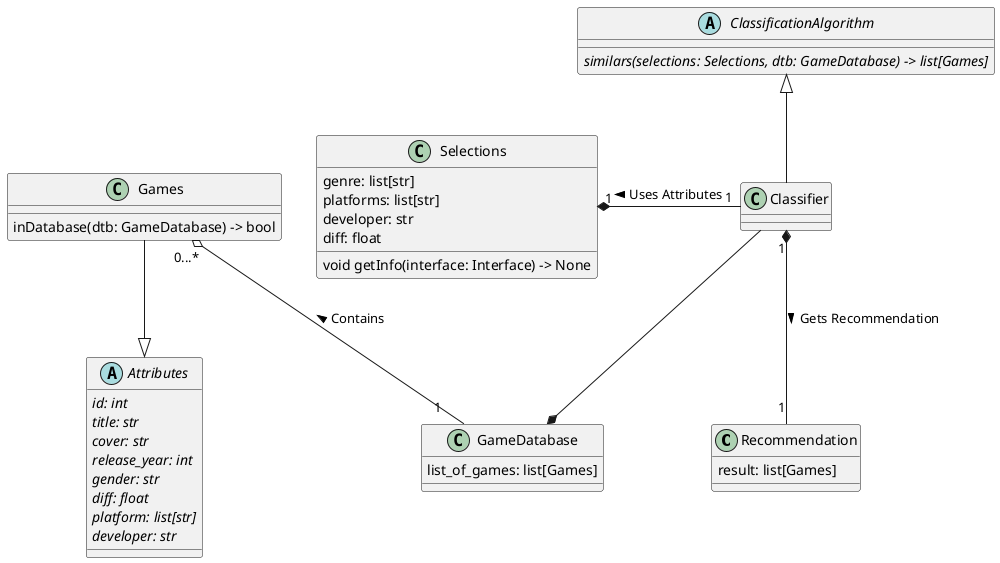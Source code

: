 @startuml ClassDiagram

'Definition of classes

'Recommendation will hold the final games shown to the user
class "Recommendation" as Rec {
    'This list of games are the ones used in the graphic interface 
    result: list[Games]
}

'This class will get the acces to all the information of our database
'Which will be accesed by an API and is in the JSON format
class "GameDatabase" as Dtb {
    list_of_games: list[Games] 
}

'Classifier will be the class in which everything materializes and gather
'the steps done by the other classes
class Classifier {
}

'Selections will get and hold the information that the user inputs
class Selections {
    genre: list[str]
    platforms: list[str]
    developer: str
    diff: float
    void getInfo(interface: Interface) -> None
}

'abstract class to define the method used to classify the information
'and get the final result shown to the user
abstract class "ClassificationAlgorithm" as Knn{
    {abstract} similars(selections: Selections, dtb: GameDatabase) -> list[Games]
}

abstract class Attributes {
    {abstract} id: int
    {abstract} title: str
    {abstract} cover: str
    {abstract} release_year: int
    {abstract} gender: str
    {abstract} diff: float
    {abstract} platform: list[str]
    {abstract} developer: str

}
class Games{
    inDatabase(dtb: GameDatabase) -> bool
}

'Relationships

Selections "1" *- "1" Classifier: Uses Attributes <
Knn <|-- Classifier
Classifier "1" *-Down- "1" Rec: Gets Recommendation >
Dtb *-U- Classifier
Dtb "   1   " -U-o  "0...*" Games: Contains >
Attributes <|-U- Games

@enduml